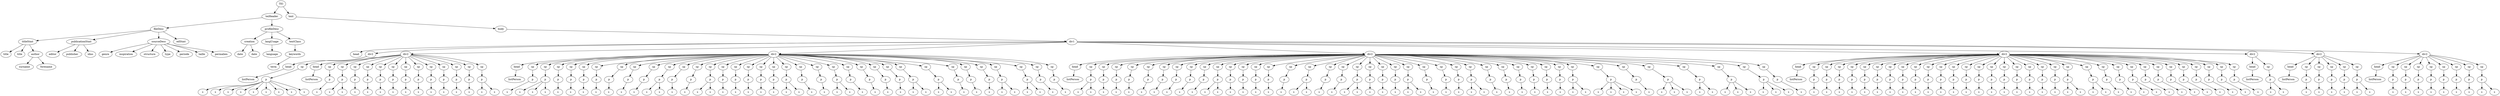 digraph Tree {
	"t0" [label = "TEI"];
	"t1" [label = "teiHeader"];
	"t2" [label = "fileDesc"];
	"t3" [label = "titleStmt"];
	"t4" [label = "title"];
	"t5" [label = "title"];
	"t6" [label = "author"];
	"t7" [label = "surname"];
	"t8" [label = "forename"];
	"t9" [label = "publicationStmt"];
	"t10" [label = "editor"];
	"t11" [label = "publisher"];
	"t12" [label = "idno"];
	"t13" [label = "sourceDesc"];
	"t14" [label = "genre"];
	"t15" [label = "inspiration"];
	"t16" [label = "structure"];
	"t17" [label = "type"];
	"t18" [label = "periode"];
	"t19" [label = "taille"];
	"t20" [label = "permalien"];
	"t21" [label = "edStmt"];
	"t22" [label = "profileDesc"];
	"t23" [label = "creation"];
	"t24" [label = "date"];
	"t25" [label = "date"];
	"t26" [label = "langUsage"];
	"t27" [label = "language"];
	"t28" [label = "textClass"];
	"t29" [label = "keywords"];
	"t30" [label = "term"];
	"t31" [label = "text"];
	"t32" [label = "body"];
	"t33" [label = "div1"];
	"t34" [label = "head"];
	"t35" [label = "div2"];
	"t36" [label = "head"];
	"t37" [label = "listPerson"];
	"t38" [label = "sp"];
	"t39" [label = "p"];
	"t40" [label = "s"];
	"t41" [label = "s"];
	"t42" [label = "s"];
	"t43" [label = "s"];
	"t44" [label = "s"];
	"t45" [label = "s"];
	"t46" [label = "s"];
	"t47" [label = "s"];
	"t48" [label = "s"];
	"t49" [label = "div2"];
	"t50" [label = "head"];
	"t51" [label = "listPerson"];
	"t52" [label = "sp"];
	"t53" [label = "p"];
	"t54" [label = "s"];
	"t55" [label = "sp"];
	"t56" [label = "p"];
	"t57" [label = "s"];
	"t58" [label = "s"];
	"t59" [label = "sp"];
	"t60" [label = "p"];
	"t61" [label = "s"];
	"t62" [label = "sp"];
	"t63" [label = "p"];
	"t64" [label = "s"];
	"t65" [label = "sp"];
	"t66" [label = "p"];
	"t67" [label = "s"];
	"t68" [label = "sp"];
	"t69" [label = "p"];
	"t70" [label = "s"];
	"t71" [label = "sp"];
	"t72" [label = "p"];
	"t73" [label = "s"];
	"t74" [label = "sp"];
	"t75" [label = "p"];
	"t76" [label = "s"];
	"t77" [label = "sp"];
	"t78" [label = "p"];
	"t79" [label = "s"];
	"t80" [label = "sp"];
	"t81" [label = "p"];
	"t82" [label = "s"];
	"t83" [label = "sp"];
	"t84" [label = "p"];
	"t85" [label = "s"];
	"t86" [label = "sp"];
	"t87" [label = "p"];
	"t88" [label = "s"];
	"t89" [label = "sp"];
	"t90" [label = "p"];
	"t91" [label = "s"];
	"t92" [label = "s"];
	"t93" [label = "div2"];
	"t94" [label = "head"];
	"t95" [label = "listPerson"];
	"t96" [label = "sp"];
	"t97" [label = "p"];
	"t98" [label = "s"];
	"t99" [label = "sp"];
	"t100" [label = "p"];
	"t101" [label = "s"];
	"t102" [label = "s"];
	"t103" [label = "s"];
	"t104" [label = "sp"];
	"t105" [label = "p"];
	"t106" [label = "s"];
	"t107" [label = "sp"];
	"t108" [label = "p"];
	"t109" [label = "s"];
	"t110" [label = "sp"];
	"t111" [label = "p"];
	"t112" [label = "s"];
	"t113" [label = "sp"];
	"t114" [label = "p"];
	"t115" [label = "s"];
	"t116" [label = "sp"];
	"t117" [label = "p"];
	"t118" [label = "s"];
	"t119" [label = "sp"];
	"t120" [label = "p"];
	"t121" [label = "s"];
	"t122" [label = "sp"];
	"t123" [label = "p"];
	"t124" [label = "s"];
	"t125" [label = "sp"];
	"t126" [label = "p"];
	"t127" [label = "s"];
	"t128" [label = "s"];
	"t129" [label = "sp"];
	"t130" [label = "p"];
	"t131" [label = "s"];
	"t132" [label = "sp"];
	"t133" [label = "p"];
	"t134" [label = "s"];
	"t135" [label = "sp"];
	"t136" [label = "p"];
	"t137" [label = "s"];
	"t138" [label = "s"];
	"t139" [label = "sp"];
	"t140" [label = "p"];
	"t141" [label = "s"];
	"t142" [label = "sp"];
	"t143" [label = "p"];
	"t144" [label = "s"];
	"t145" [label = "sp"];
	"t146" [label = "p"];
	"t147" [label = "s"];
	"t148" [label = "sp"];
	"t149" [label = "p"];
	"t150" [label = "s"];
	"t151" [label = "sp"];
	"t152" [label = "p"];
	"t153" [label = "s"];
	"t154" [label = "sp"];
	"t155" [label = "p"];
	"t156" [label = "s"];
	"t157" [label = "s"];
	"t158" [label = "sp"];
	"t159" [label = "p"];
	"t160" [label = "s"];
	"t161" [label = "sp"];
	"t162" [label = "p"];
	"t163" [label = "s"];
	"t164" [label = "sp"];
	"t165" [label = "p"];
	"t166" [label = "s"];
	"t167" [label = "s"];
	"t168" [label = "sp"];
	"t169" [label = "p"];
	"t170" [label = "s"];
	"t171" [label = "sp"];
	"t172" [label = "p"];
	"t173" [label = "s"];
	"t174" [label = "sp"];
	"t175" [label = "p"];
	"t176" [label = "s"];
	"t177" [label = "sp"];
	"t178" [label = "p"];
	"t179" [label = "s"];
	"t180" [label = "sp"];
	"t181" [label = "p"];
	"t182" [label = "s"];
	"t183" [label = "s"];
	"t184" [label = "sp"];
	"t185" [label = "p"];
	"t186" [label = "s"];
	"t187" [label = "s"];
	"t188" [label = "sp"];
	"t189" [label = "p"];
	"t190" [label = "s"];
	"t191" [label = "sp"];
	"t192" [label = "p"];
	"t193" [label = "s"];
	"t194" [label = "sp"];
	"t195" [label = "p"];
	"t196" [label = "s"];
	"t197" [label = "sp"];
	"t198" [label = "p"];
	"t199" [label = "s"];
	"t200" [label = "s"];
	"t201" [label = "sp"];
	"t202" [label = "p"];
	"t203" [label = "s"];
	"t204" [label = "s"];
	"t205" [label = "sp"];
	"t206" [label = "p"];
	"t207" [label = "s"];
	"t208" [label = "sp"];
	"t209" [label = "p"];
	"t210" [label = "s"];
	"t211" [label = "div2"];
	"t212" [label = "head"];
	"t213" [label = "listPerson"];
	"t214" [label = "sp"];
	"t215" [label = "p"];
	"t216" [label = "s"];
	"t217" [label = "s"];
	"t218" [label = "sp"];
	"t219" [label = "p"];
	"t220" [label = "s"];
	"t221" [label = "sp"];
	"t222" [label = "p"];
	"t223" [label = "s"];
	"t224" [label = "sp"];
	"t225" [label = "p"];
	"t226" [label = "s"];
	"t227" [label = "sp"];
	"t228" [label = "p"];
	"t229" [label = "s"];
	"t230" [label = "sp"];
	"t231" [label = "p"];
	"t232" [label = "s"];
	"t233" [label = "sp"];
	"t234" [label = "p"];
	"t235" [label = "s"];
	"t236" [label = "sp"];
	"t237" [label = "p"];
	"t238" [label = "s"];
	"t239" [label = "sp"];
	"t240" [label = "p"];
	"t241" [label = "s"];
	"t242" [label = "sp"];
	"t243" [label = "p"];
	"t244" [label = "s"];
	"t245" [label = "s"];
	"t246" [label = "sp"];
	"t247" [label = "p"];
	"t248" [label = "s"];
	"t249" [label = "sp"];
	"t250" [label = "p"];
	"t251" [label = "s"];
	"t252" [label = "sp"];
	"t253" [label = "p"];
	"t254" [label = "s"];
	"t255" [label = "sp"];
	"t256" [label = "p"];
	"t257" [label = "s"];
	"t258" [label = "sp"];
	"t259" [label = "p"];
	"t260" [label = "s"];
	"t261" [label = "sp"];
	"t262" [label = "p"];
	"t263" [label = "s"];
	"t264" [label = "s"];
	"t265" [label = "sp"];
	"t266" [label = "p"];
	"t267" [label = "s"];
	"t268" [label = "sp"];
	"t269" [label = "p"];
	"t270" [label = "s"];
	"t271" [label = "sp"];
	"t272" [label = "p"];
	"t273" [label = "s"];
	"t274" [label = "s"];
	"t275" [label = "sp"];
	"t276" [label = "p"];
	"t277" [label = "s"];
	"t278" [label = "sp"];
	"t279" [label = "p"];
	"t280" [label = "s"];
	"t281" [label = "sp"];
	"t282" [label = "p"];
	"t283" [label = "s"];
	"t284" [label = "sp"];
	"t285" [label = "p"];
	"t286" [label = "s"];
	"t287" [label = "s"];
	"t288" [label = "sp"];
	"t289" [label = "p"];
	"t290" [label = "s"];
	"t291" [label = "sp"];
	"t292" [label = "p"];
	"t293" [label = "s"];
	"t294" [label = "sp"];
	"t295" [label = "p"];
	"t296" [label = "s"];
	"t297" [label = "sp"];
	"t298" [label = "p"];
	"t299" [label = "s"];
	"t300" [label = "s"];
	"t301" [label = "sp"];
	"t302" [label = "p"];
	"t303" [label = "s"];
	"t304" [label = "sp"];
	"t305" [label = "p"];
	"t306" [label = "s"];
	"t307" [label = "sp"];
	"t308" [label = "p"];
	"t309" [label = "s"];
	"t310" [label = "sp"];
	"t311" [label = "p"];
	"t312" [label = "s"];
	"t313" [label = "sp"];
	"t314" [label = "p"];
	"t315" [label = "s"];
	"t316" [label = "sp"];
	"t317" [label = "p"];
	"t318" [label = "s"];
	"t319" [label = "sp"];
	"t320" [label = "p"];
	"t321" [label = "s"];
	"t322" [label = "s"];
	"t323" [label = "sp"];
	"t324" [label = "p"];
	"t325" [label = "s"];
	"t326" [label = "s"];
	"t327" [label = "s"];
	"t328" [label = "s"];
	"t329" [label = "sp"];
	"t330" [label = "p"];
	"t331" [label = "s"];
	"t332" [label = "sp"];
	"t333" [label = "p"];
	"t334" [label = "s"];
	"t335" [label = "s"];
	"t336" [label = "s"];
	"t337" [label = "sp"];
	"t338" [label = "p"];
	"t339" [label = "s"];
	"t340" [label = "s"];
	"t341" [label = "sp"];
	"t342" [label = "p"];
	"t343" [label = "s"];
	"t344" [label = "s"];
	"t345" [label = "s"];
	"t346" [label = "sp"];
	"t347" [label = "p"];
	"t348" [label = "s"];
	"t349" [label = "s"];
	"t350" [label = "s"];
	"t351" [label = "sp"];
	"t352" [label = "p"];
	"t353" [label = "s"];
	"t354" [label = "div2"];
	"t355" [label = "head"];
	"t356" [label = "listPerson"];
	"t357" [label = "sp"];
	"t358" [label = "p"];
	"t359" [label = "s"];
	"t360" [label = "sp"];
	"t361" [label = "p"];
	"t362" [label = "s"];
	"t363" [label = "sp"];
	"t364" [label = "p"];
	"t365" [label = "s"];
	"t366" [label = "sp"];
	"t367" [label = "p"];
	"t368" [label = "s"];
	"t369" [label = "sp"];
	"t370" [label = "p"];
	"t371" [label = "s"];
	"t372" [label = "sp"];
	"t373" [label = "p"];
	"t374" [label = "s"];
	"t375" [label = "sp"];
	"t376" [label = "p"];
	"t377" [label = "s"];
	"t378" [label = "sp"];
	"t379" [label = "p"];
	"t380" [label = "s"];
	"t381" [label = "sp"];
	"t382" [label = "p"];
	"t383" [label = "s"];
	"t384" [label = "sp"];
	"t385" [label = "p"];
	"t386" [label = "s"];
	"t387" [label = "sp"];
	"t388" [label = "p"];
	"t389" [label = "s"];
	"t390" [label = "sp"];
	"t391" [label = "p"];
	"t392" [label = "s"];
	"t393" [label = "sp"];
	"t394" [label = "p"];
	"t395" [label = "s"];
	"t396" [label = "sp"];
	"t397" [label = "p"];
	"t398" [label = "s"];
	"t399" [label = "sp"];
	"t400" [label = "p"];
	"t401" [label = "s"];
	"t402" [label = "sp"];
	"t403" [label = "p"];
	"t404" [label = "s"];
	"t405" [label = "sp"];
	"t406" [label = "p"];
	"t407" [label = "s"];
	"t408" [label = "sp"];
	"t409" [label = "p"];
	"t410" [label = "s"];
	"t411" [label = "sp"];
	"t412" [label = "p"];
	"t413" [label = "s"];
	"t414" [label = "sp"];
	"t415" [label = "p"];
	"t416" [label = "s"];
	"t417" [label = "sp"];
	"t418" [label = "p"];
	"t419" [label = "s"];
	"t420" [label = "s"];
	"t421" [label = "sp"];
	"t422" [label = "p"];
	"t423" [label = "s"];
	"t424" [label = "s"];
	"t425" [label = "sp"];
	"t426" [label = "p"];
	"t427" [label = "s"];
	"t428" [label = "sp"];
	"t429" [label = "p"];
	"t430" [label = "s"];
	"t431" [label = "sp"];
	"t432" [label = "p"];
	"t433" [label = "s"];
	"t434" [label = "s"];
	"t435" [label = "sp"];
	"t436" [label = "p"];
	"t437" [label = "s"];
	"t438" [label = "sp"];
	"t439" [label = "p"];
	"t440" [label = "s"];
	"t441" [label = "sp"];
	"t442" [label = "p"];
	"t443" [label = "s"];
	"t444" [label = "sp"];
	"t445" [label = "p"];
	"t446" [label = "s"];
	"t447" [label = "sp"];
	"t448" [label = "p"];
	"t449" [label = "s"];
	"t450" [label = "sp"];
	"t451" [label = "p"];
	"t452" [label = "s"];
	"t453" [label = "sp"];
	"t454" [label = "p"];
	"t455" [label = "s"];
	"t456" [label = "sp"];
	"t457" [label = "p"];
	"t458" [label = "s"];
	"t459" [label = "div2"];
	"t460" [label = "head"];
	"t461" [label = "listPerson"];
	"t462" [label = "sp"];
	"t463" [label = "p"];
	"t464" [label = "s"];
	"t465" [label = "s"];
	"t466" [label = "div2"];
	"t467" [label = "head"];
	"t468" [label = "listPerson"];
	"t469" [label = "sp"];
	"t470" [label = "p"];
	"t471" [label = "s"];
	"t472" [label = "sp"];
	"t473" [label = "p"];
	"t474" [label = "s"];
	"t475" [label = "sp"];
	"t476" [label = "p"];
	"t477" [label = "s"];
	"t478" [label = "sp"];
	"t479" [label = "p"];
	"t480" [label = "s"];
	"t481" [label = "sp"];
	"t482" [label = "p"];
	"t483" [label = "s"];
	"t484" [label = "s"];
	"t485" [label = "div2"];
	"t486" [label = "head"];
	"t487" [label = "listPerson"];
	"t488" [label = "sp"];
	"t489" [label = "p"];
	"t490" [label = "s"];
	"t491" [label = "sp"];
	"t492" [label = "p"];
	"t493" [label = "s"];
	"t494" [label = "sp"];
	"t495" [label = "p"];
	"t496" [label = "s"];
	"t497" [label = "sp"];
	"t498" [label = "p"];
	"t499" [label = "s"];
	"t500" [label = "sp"];
	"t501" [label = "p"];
	"t502" [label = "s"];
	"t503" [label = "sp"];
	"t504" [label = "p"];
	"t505" [label = "s"];
	"t506" [label = "sp"];
	"t507" [label = "p"];
	"t508" [label = "s"];
	"t509" [label = "sp"];
	"t510" [label = "p"];
	"t511" [label = "s"];
	"t512" [label = "s"];
	"t0" -> "t1";
	"t1" -> "t2";
	"t2" -> "t3";
	"t3" -> "t4";
	"t3" -> "t5";
	"t3" -> "t6";
	"t6" -> "t7";
	"t6" -> "t8";
	"t2" -> "t9";
	"t9" -> "t10";
	"t9" -> "t11";
	"t9" -> "t12";
	"t2" -> "t13";
	"t13" -> "t14";
	"t13" -> "t15";
	"t13" -> "t16";
	"t13" -> "t17";
	"t13" -> "t18";
	"t13" -> "t19";
	"t13" -> "t20";
	"t2" -> "t21";
	"t1" -> "t22";
	"t22" -> "t23";
	"t23" -> "t24";
	"t23" -> "t25";
	"t22" -> "t26";
	"t26" -> "t27";
	"t22" -> "t28";
	"t28" -> "t29";
	"t29" -> "t30";
	"t0" -> "t31";
	"t31" -> "t32";
	"t32" -> "t33";
	"t33" -> "t34";
	"t33" -> "t35";
	"t35" -> "t36";
	"t36" -> "t37";
	"t35" -> "t38";
	"t38" -> "t39";
	"t39" -> "t40";
	"t39" -> "t41";
	"t39" -> "t42";
	"t39" -> "t43";
	"t39" -> "t44";
	"t39" -> "t45";
	"t39" -> "t46";
	"t39" -> "t47";
	"t39" -> "t48";
	"t33" -> "t49";
	"t49" -> "t50";
	"t50" -> "t51";
	"t49" -> "t52";
	"t52" -> "t53";
	"t53" -> "t54";
	"t49" -> "t55";
	"t55" -> "t56";
	"t56" -> "t57";
	"t56" -> "t58";
	"t49" -> "t59";
	"t59" -> "t60";
	"t60" -> "t61";
	"t49" -> "t62";
	"t62" -> "t63";
	"t63" -> "t64";
	"t49" -> "t65";
	"t65" -> "t66";
	"t66" -> "t67";
	"t49" -> "t68";
	"t68" -> "t69";
	"t69" -> "t70";
	"t49" -> "t71";
	"t71" -> "t72";
	"t72" -> "t73";
	"t49" -> "t74";
	"t74" -> "t75";
	"t75" -> "t76";
	"t49" -> "t77";
	"t77" -> "t78";
	"t78" -> "t79";
	"t49" -> "t80";
	"t80" -> "t81";
	"t81" -> "t82";
	"t49" -> "t83";
	"t83" -> "t84";
	"t84" -> "t85";
	"t49" -> "t86";
	"t86" -> "t87";
	"t87" -> "t88";
	"t49" -> "t89";
	"t89" -> "t90";
	"t90" -> "t91";
	"t90" -> "t92";
	"t33" -> "t93";
	"t93" -> "t94";
	"t94" -> "t95";
	"t93" -> "t96";
	"t96" -> "t97";
	"t97" -> "t98";
	"t93" -> "t99";
	"t99" -> "t100";
	"t100" -> "t101";
	"t100" -> "t102";
	"t100" -> "t103";
	"t93" -> "t104";
	"t104" -> "t105";
	"t105" -> "t106";
	"t93" -> "t107";
	"t107" -> "t108";
	"t108" -> "t109";
	"t93" -> "t110";
	"t110" -> "t111";
	"t111" -> "t112";
	"t93" -> "t113";
	"t113" -> "t114";
	"t114" -> "t115";
	"t93" -> "t116";
	"t116" -> "t117";
	"t117" -> "t118";
	"t93" -> "t119";
	"t119" -> "t120";
	"t120" -> "t121";
	"t93" -> "t122";
	"t122" -> "t123";
	"t123" -> "t124";
	"t93" -> "t125";
	"t125" -> "t126";
	"t126" -> "t127";
	"t126" -> "t128";
	"t93" -> "t129";
	"t129" -> "t130";
	"t130" -> "t131";
	"t93" -> "t132";
	"t132" -> "t133";
	"t133" -> "t134";
	"t93" -> "t135";
	"t135" -> "t136";
	"t136" -> "t137";
	"t136" -> "t138";
	"t93" -> "t139";
	"t139" -> "t140";
	"t140" -> "t141";
	"t93" -> "t142";
	"t142" -> "t143";
	"t143" -> "t144";
	"t93" -> "t145";
	"t145" -> "t146";
	"t146" -> "t147";
	"t93" -> "t148";
	"t148" -> "t149";
	"t149" -> "t150";
	"t93" -> "t151";
	"t151" -> "t152";
	"t152" -> "t153";
	"t93" -> "t154";
	"t154" -> "t155";
	"t155" -> "t156";
	"t155" -> "t157";
	"t93" -> "t158";
	"t158" -> "t159";
	"t159" -> "t160";
	"t93" -> "t161";
	"t161" -> "t162";
	"t162" -> "t163";
	"t93" -> "t164";
	"t164" -> "t165";
	"t165" -> "t166";
	"t165" -> "t167";
	"t93" -> "t168";
	"t168" -> "t169";
	"t169" -> "t170";
	"t93" -> "t171";
	"t171" -> "t172";
	"t172" -> "t173";
	"t93" -> "t174";
	"t174" -> "t175";
	"t175" -> "t176";
	"t93" -> "t177";
	"t177" -> "t178";
	"t178" -> "t179";
	"t93" -> "t180";
	"t180" -> "t181";
	"t181" -> "t182";
	"t181" -> "t183";
	"t93" -> "t184";
	"t184" -> "t185";
	"t185" -> "t186";
	"t185" -> "t187";
	"t93" -> "t188";
	"t188" -> "t189";
	"t189" -> "t190";
	"t93" -> "t191";
	"t191" -> "t192";
	"t192" -> "t193";
	"t93" -> "t194";
	"t194" -> "t195";
	"t195" -> "t196";
	"t93" -> "t197";
	"t197" -> "t198";
	"t198" -> "t199";
	"t198" -> "t200";
	"t93" -> "t201";
	"t201" -> "t202";
	"t202" -> "t203";
	"t202" -> "t204";
	"t93" -> "t205";
	"t205" -> "t206";
	"t206" -> "t207";
	"t93" -> "t208";
	"t208" -> "t209";
	"t209" -> "t210";
	"t33" -> "t211";
	"t211" -> "t212";
	"t212" -> "t213";
	"t211" -> "t214";
	"t214" -> "t215";
	"t215" -> "t216";
	"t215" -> "t217";
	"t211" -> "t218";
	"t218" -> "t219";
	"t219" -> "t220";
	"t211" -> "t221";
	"t221" -> "t222";
	"t222" -> "t223";
	"t211" -> "t224";
	"t224" -> "t225";
	"t225" -> "t226";
	"t211" -> "t227";
	"t227" -> "t228";
	"t228" -> "t229";
	"t211" -> "t230";
	"t230" -> "t231";
	"t231" -> "t232";
	"t211" -> "t233";
	"t233" -> "t234";
	"t234" -> "t235";
	"t211" -> "t236";
	"t236" -> "t237";
	"t237" -> "t238";
	"t211" -> "t239";
	"t239" -> "t240";
	"t240" -> "t241";
	"t211" -> "t242";
	"t242" -> "t243";
	"t243" -> "t244";
	"t243" -> "t245";
	"t211" -> "t246";
	"t246" -> "t247";
	"t247" -> "t248";
	"t211" -> "t249";
	"t249" -> "t250";
	"t250" -> "t251";
	"t211" -> "t252";
	"t252" -> "t253";
	"t253" -> "t254";
	"t211" -> "t255";
	"t255" -> "t256";
	"t256" -> "t257";
	"t211" -> "t258";
	"t258" -> "t259";
	"t259" -> "t260";
	"t211" -> "t261";
	"t261" -> "t262";
	"t262" -> "t263";
	"t262" -> "t264";
	"t211" -> "t265";
	"t265" -> "t266";
	"t266" -> "t267";
	"t211" -> "t268";
	"t268" -> "t269";
	"t269" -> "t270";
	"t211" -> "t271";
	"t271" -> "t272";
	"t272" -> "t273";
	"t272" -> "t274";
	"t211" -> "t275";
	"t275" -> "t276";
	"t276" -> "t277";
	"t211" -> "t278";
	"t278" -> "t279";
	"t279" -> "t280";
	"t211" -> "t281";
	"t281" -> "t282";
	"t282" -> "t283";
	"t211" -> "t284";
	"t284" -> "t285";
	"t285" -> "t286";
	"t285" -> "t287";
	"t211" -> "t288";
	"t288" -> "t289";
	"t289" -> "t290";
	"t211" -> "t291";
	"t291" -> "t292";
	"t292" -> "t293";
	"t211" -> "t294";
	"t294" -> "t295";
	"t295" -> "t296";
	"t211" -> "t297";
	"t297" -> "t298";
	"t298" -> "t299";
	"t298" -> "t300";
	"t211" -> "t301";
	"t301" -> "t302";
	"t302" -> "t303";
	"t211" -> "t304";
	"t304" -> "t305";
	"t305" -> "t306";
	"t211" -> "t307";
	"t307" -> "t308";
	"t308" -> "t309";
	"t211" -> "t310";
	"t310" -> "t311";
	"t311" -> "t312";
	"t211" -> "t313";
	"t313" -> "t314";
	"t314" -> "t315";
	"t211" -> "t316";
	"t316" -> "t317";
	"t317" -> "t318";
	"t211" -> "t319";
	"t319" -> "t320";
	"t320" -> "t321";
	"t320" -> "t322";
	"t211" -> "t323";
	"t323" -> "t324";
	"t324" -> "t325";
	"t324" -> "t326";
	"t324" -> "t327";
	"t324" -> "t328";
	"t211" -> "t329";
	"t329" -> "t330";
	"t330" -> "t331";
	"t211" -> "t332";
	"t332" -> "t333";
	"t333" -> "t334";
	"t333" -> "t335";
	"t333" -> "t336";
	"t211" -> "t337";
	"t337" -> "t338";
	"t338" -> "t339";
	"t338" -> "t340";
	"t211" -> "t341";
	"t341" -> "t342";
	"t342" -> "t343";
	"t342" -> "t344";
	"t342" -> "t345";
	"t211" -> "t346";
	"t346" -> "t347";
	"t347" -> "t348";
	"t347" -> "t349";
	"t347" -> "t350";
	"t211" -> "t351";
	"t351" -> "t352";
	"t352" -> "t353";
	"t33" -> "t354";
	"t354" -> "t355";
	"t355" -> "t356";
	"t354" -> "t357";
	"t357" -> "t358";
	"t358" -> "t359";
	"t354" -> "t360";
	"t360" -> "t361";
	"t361" -> "t362";
	"t354" -> "t363";
	"t363" -> "t364";
	"t364" -> "t365";
	"t354" -> "t366";
	"t366" -> "t367";
	"t367" -> "t368";
	"t354" -> "t369";
	"t369" -> "t370";
	"t370" -> "t371";
	"t354" -> "t372";
	"t372" -> "t373";
	"t373" -> "t374";
	"t354" -> "t375";
	"t375" -> "t376";
	"t376" -> "t377";
	"t354" -> "t378";
	"t378" -> "t379";
	"t379" -> "t380";
	"t354" -> "t381";
	"t381" -> "t382";
	"t382" -> "t383";
	"t354" -> "t384";
	"t384" -> "t385";
	"t385" -> "t386";
	"t354" -> "t387";
	"t387" -> "t388";
	"t388" -> "t389";
	"t354" -> "t390";
	"t390" -> "t391";
	"t391" -> "t392";
	"t354" -> "t393";
	"t393" -> "t394";
	"t394" -> "t395";
	"t354" -> "t396";
	"t396" -> "t397";
	"t397" -> "t398";
	"t354" -> "t399";
	"t399" -> "t400";
	"t400" -> "t401";
	"t354" -> "t402";
	"t402" -> "t403";
	"t403" -> "t404";
	"t354" -> "t405";
	"t405" -> "t406";
	"t406" -> "t407";
	"t354" -> "t408";
	"t408" -> "t409";
	"t409" -> "t410";
	"t354" -> "t411";
	"t411" -> "t412";
	"t412" -> "t413";
	"t354" -> "t414";
	"t414" -> "t415";
	"t415" -> "t416";
	"t354" -> "t417";
	"t417" -> "t418";
	"t418" -> "t419";
	"t418" -> "t420";
	"t354" -> "t421";
	"t421" -> "t422";
	"t422" -> "t423";
	"t422" -> "t424";
	"t354" -> "t425";
	"t425" -> "t426";
	"t426" -> "t427";
	"t354" -> "t428";
	"t428" -> "t429";
	"t429" -> "t430";
	"t354" -> "t431";
	"t431" -> "t432";
	"t432" -> "t433";
	"t432" -> "t434";
	"t354" -> "t435";
	"t435" -> "t436";
	"t436" -> "t437";
	"t354" -> "t438";
	"t438" -> "t439";
	"t439" -> "t440";
	"t354" -> "t441";
	"t441" -> "t442";
	"t442" -> "t443";
	"t354" -> "t444";
	"t444" -> "t445";
	"t445" -> "t446";
	"t354" -> "t447";
	"t447" -> "t448";
	"t448" -> "t449";
	"t354" -> "t450";
	"t450" -> "t451";
	"t451" -> "t452";
	"t354" -> "t453";
	"t453" -> "t454";
	"t454" -> "t455";
	"t354" -> "t456";
	"t456" -> "t457";
	"t457" -> "t458";
	"t33" -> "t459";
	"t459" -> "t460";
	"t460" -> "t461";
	"t459" -> "t462";
	"t462" -> "t463";
	"t463" -> "t464";
	"t463" -> "t465";
	"t33" -> "t466";
	"t466" -> "t467";
	"t467" -> "t468";
	"t466" -> "t469";
	"t469" -> "t470";
	"t470" -> "t471";
	"t466" -> "t472";
	"t472" -> "t473";
	"t473" -> "t474";
	"t466" -> "t475";
	"t475" -> "t476";
	"t476" -> "t477";
	"t466" -> "t478";
	"t478" -> "t479";
	"t479" -> "t480";
	"t466" -> "t481";
	"t481" -> "t482";
	"t482" -> "t483";
	"t482" -> "t484";
	"t33" -> "t485";
	"t485" -> "t486";
	"t486" -> "t487";
	"t485" -> "t488";
	"t488" -> "t489";
	"t489" -> "t490";
	"t485" -> "t491";
	"t491" -> "t492";
	"t492" -> "t493";
	"t485" -> "t494";
	"t494" -> "t495";
	"t495" -> "t496";
	"t485" -> "t497";
	"t497" -> "t498";
	"t498" -> "t499";
	"t485" -> "t500";
	"t500" -> "t501";
	"t501" -> "t502";
	"t485" -> "t503";
	"t503" -> "t504";
	"t504" -> "t505";
	"t485" -> "t506";
	"t506" -> "t507";
	"t507" -> "t508";
	"t485" -> "t509";
	"t509" -> "t510";
	"t510" -> "t511";
	"t510" -> "t512";
}
